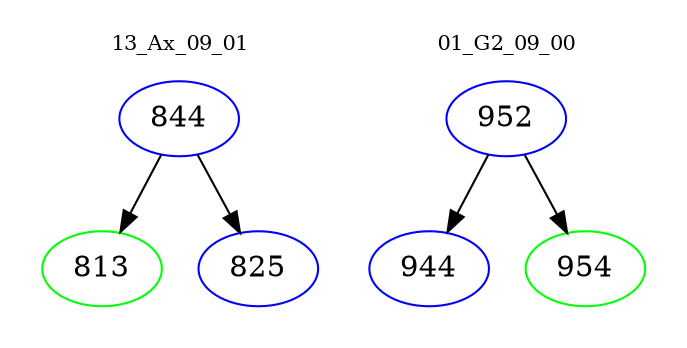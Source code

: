 digraph{
subgraph cluster_0 {
color = white
label = "13_Ax_09_01";
fontsize=10;
T0_844 [label="844", color="blue"]
T0_844 -> T0_813 [color="black"]
T0_813 [label="813", color="green"]
T0_844 -> T0_825 [color="black"]
T0_825 [label="825", color="blue"]
}
subgraph cluster_1 {
color = white
label = "01_G2_09_00";
fontsize=10;
T1_952 [label="952", color="blue"]
T1_952 -> T1_944 [color="black"]
T1_944 [label="944", color="blue"]
T1_952 -> T1_954 [color="black"]
T1_954 [label="954", color="green"]
}
}
